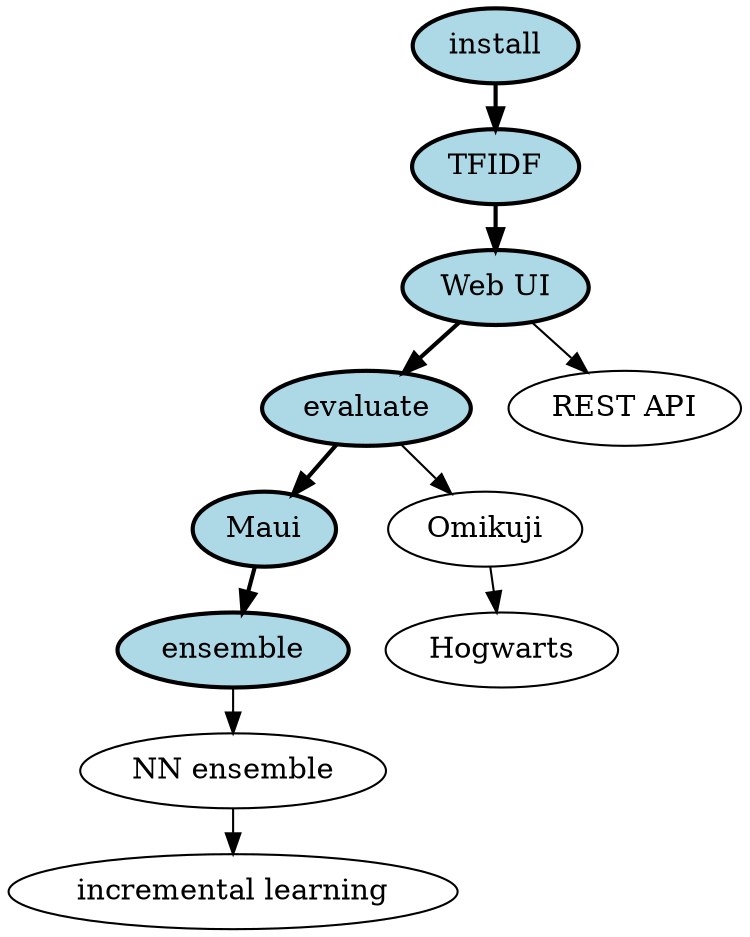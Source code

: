 digraph "Annif-tutorial exercises" {
  dpi=100;
  ranksep=0.3;
  install -> TFIDF -> "Web UI" -> evaluate -> Maui -> ensemble [style=bold];
  ensemble -> "NN ensemble";
  "Web UI" -> "REST API";
  evaluate -> Omikuji -> "Hogwarts";
  "NN ensemble" -> "incremental learning";

  install [style=filled,fillcolor=lightblue,penwidth=2];
  TFIDF [style=filled,fillcolor=lightblue,penwidth=2];
  "Web UI" [style=filled,fillcolor=lightblue,penwidth=2];
  evaluate [style=filled,fillcolor=lightblue,penwidth=2];
  Maui [style=filled,fillcolor=lightblue,penwidth=2];
  ensemble [style=filled,fillcolor=lightblue,penwidth=2];

}
